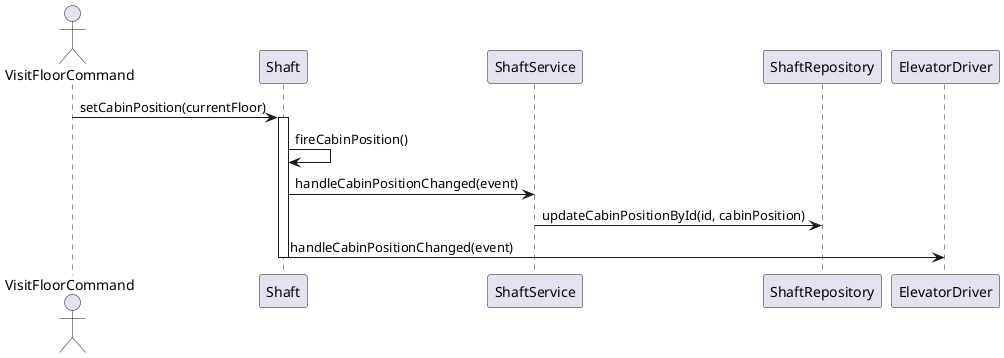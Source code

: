 @startuml

actor VisitFloorCommand

VisitFloorCommand -> Shaft: setCabinPosition(currentFloor)
activate Shaft
Shaft -> Shaft: fireCabinPosition()
Shaft -> ShaftService: handleCabinPositionChanged(event)
ShaftService -> ShaftRepository: updateCabinPositionById(id, cabinPosition)
Shaft -> ElevatorDriver: handleCabinPositionChanged(event)
deactivate Shaft

@enduml
